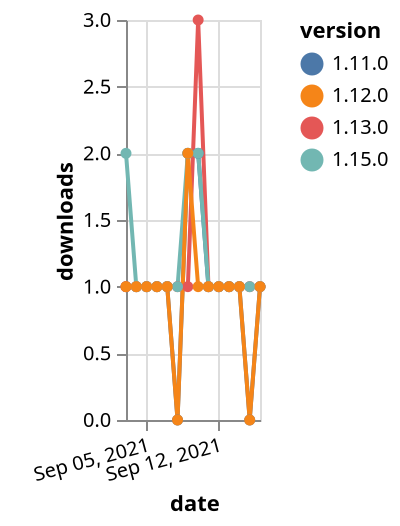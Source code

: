 {"$schema": "https://vega.github.io/schema/vega-lite/v5.json", "description": "A simple bar chart with embedded data.", "data": {"values": [{"date": "2021-09-03", "total": 213, "delta": 1, "version": "1.11.0"}, {"date": "2021-09-04", "total": 214, "delta": 1, "version": "1.11.0"}, {"date": "2021-09-05", "total": 215, "delta": 1, "version": "1.11.0"}, {"date": "2021-09-06", "total": 216, "delta": 1, "version": "1.11.0"}, {"date": "2021-09-07", "total": 217, "delta": 1, "version": "1.11.0"}, {"date": "2021-09-08", "total": 217, "delta": 0, "version": "1.11.0"}, {"date": "2021-09-09", "total": 219, "delta": 2, "version": "1.11.0"}, {"date": "2021-09-10", "total": 221, "delta": 2, "version": "1.11.0"}, {"date": "2021-09-11", "total": 222, "delta": 1, "version": "1.11.0"}, {"date": "2021-09-12", "total": 223, "delta": 1, "version": "1.11.0"}, {"date": "2021-09-13", "total": 224, "delta": 1, "version": "1.11.0"}, {"date": "2021-09-14", "total": 225, "delta": 1, "version": "1.11.0"}, {"date": "2021-09-15", "total": 225, "delta": 0, "version": "1.11.0"}, {"date": "2021-09-16", "total": 226, "delta": 1, "version": "1.11.0"}, {"date": "2021-09-03", "total": 286, "delta": 1, "version": "1.13.0"}, {"date": "2021-09-04", "total": 287, "delta": 1, "version": "1.13.0"}, {"date": "2021-09-05", "total": 288, "delta": 1, "version": "1.13.0"}, {"date": "2021-09-06", "total": 289, "delta": 1, "version": "1.13.0"}, {"date": "2021-09-07", "total": 290, "delta": 1, "version": "1.13.0"}, {"date": "2021-09-08", "total": 291, "delta": 1, "version": "1.13.0"}, {"date": "2021-09-09", "total": 292, "delta": 1, "version": "1.13.0"}, {"date": "2021-09-10", "total": 295, "delta": 3, "version": "1.13.0"}, {"date": "2021-09-11", "total": 296, "delta": 1, "version": "1.13.0"}, {"date": "2021-09-12", "total": 297, "delta": 1, "version": "1.13.0"}, {"date": "2021-09-13", "total": 298, "delta": 1, "version": "1.13.0"}, {"date": "2021-09-14", "total": 299, "delta": 1, "version": "1.13.0"}, {"date": "2021-09-15", "total": 300, "delta": 1, "version": "1.13.0"}, {"date": "2021-09-16", "total": 301, "delta": 1, "version": "1.13.0"}, {"date": "2021-09-03", "total": 113, "delta": 2, "version": "1.15.0"}, {"date": "2021-09-04", "total": 114, "delta": 1, "version": "1.15.0"}, {"date": "2021-09-05", "total": 115, "delta": 1, "version": "1.15.0"}, {"date": "2021-09-06", "total": 116, "delta": 1, "version": "1.15.0"}, {"date": "2021-09-07", "total": 117, "delta": 1, "version": "1.15.0"}, {"date": "2021-09-08", "total": 118, "delta": 1, "version": "1.15.0"}, {"date": "2021-09-09", "total": 120, "delta": 2, "version": "1.15.0"}, {"date": "2021-09-10", "total": 122, "delta": 2, "version": "1.15.0"}, {"date": "2021-09-11", "total": 123, "delta": 1, "version": "1.15.0"}, {"date": "2021-09-12", "total": 124, "delta": 1, "version": "1.15.0"}, {"date": "2021-09-13", "total": 125, "delta": 1, "version": "1.15.0"}, {"date": "2021-09-14", "total": 126, "delta": 1, "version": "1.15.0"}, {"date": "2021-09-15", "total": 127, "delta": 1, "version": "1.15.0"}, {"date": "2021-09-16", "total": 128, "delta": 1, "version": "1.15.0"}, {"date": "2021-09-03", "total": 172, "delta": 1, "version": "1.12.0"}, {"date": "2021-09-04", "total": 173, "delta": 1, "version": "1.12.0"}, {"date": "2021-09-05", "total": 174, "delta": 1, "version": "1.12.0"}, {"date": "2021-09-06", "total": 175, "delta": 1, "version": "1.12.0"}, {"date": "2021-09-07", "total": 176, "delta": 1, "version": "1.12.0"}, {"date": "2021-09-08", "total": 176, "delta": 0, "version": "1.12.0"}, {"date": "2021-09-09", "total": 178, "delta": 2, "version": "1.12.0"}, {"date": "2021-09-10", "total": 179, "delta": 1, "version": "1.12.0"}, {"date": "2021-09-11", "total": 180, "delta": 1, "version": "1.12.0"}, {"date": "2021-09-12", "total": 181, "delta": 1, "version": "1.12.0"}, {"date": "2021-09-13", "total": 182, "delta": 1, "version": "1.12.0"}, {"date": "2021-09-14", "total": 183, "delta": 1, "version": "1.12.0"}, {"date": "2021-09-15", "total": 183, "delta": 0, "version": "1.12.0"}, {"date": "2021-09-16", "total": 184, "delta": 1, "version": "1.12.0"}]}, "width": "container", "mark": {"type": "line", "point": {"filled": true}}, "encoding": {"x": {"field": "date", "type": "temporal", "timeUnit": "yearmonthdate", "title": "date", "axis": {"labelAngle": -15}}, "y": {"field": "delta", "type": "quantitative", "title": "downloads"}, "color": {"field": "version", "type": "nominal"}, "tooltip": {"field": "delta"}}}